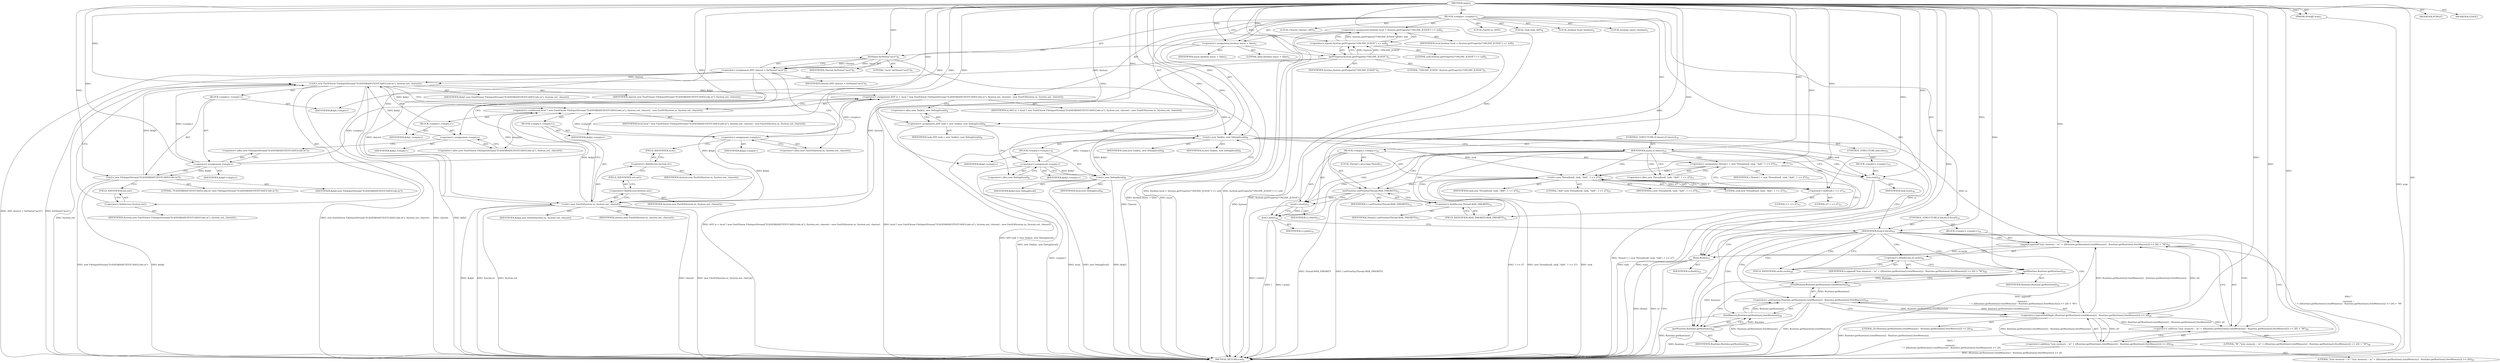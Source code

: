 digraph "main" {  
"21" [label = <(METHOD,main)<SUB>1</SUB>> ]
"22" [label = <(PARAM,String[] args)<SUB>1</SUB>> ]
"23" [label = <(BLOCK,&lt;empty&gt;,&lt;empty&gt;)<SUB>1</SUB>> ]
"24" [label = <(LOCAL,boolean local: boolean)<SUB>2</SUB>> ]
"25" [label = <(&lt;operator&gt;.assignment,boolean local = System.getProperty(&quot;ONLINE_JUDGE&quot;) == null)<SUB>2</SUB>> ]
"26" [label = <(IDENTIFIER,local,boolean local = System.getProperty(&quot;ONLINE_JUDGE&quot;) == null)<SUB>2</SUB>> ]
"27" [label = <(&lt;operator&gt;.equals,System.getProperty(&quot;ONLINE_JUDGE&quot;) == null)<SUB>2</SUB>> ]
"28" [label = <(getProperty,System.getProperty(&quot;ONLINE_JUDGE&quot;))<SUB>2</SUB>> ]
"29" [label = <(IDENTIFIER,System,System.getProperty(&quot;ONLINE_JUDGE&quot;))<SUB>2</SUB>> ]
"30" [label = <(LITERAL,&quot;ONLINE_JUDGE&quot;,System.getProperty(&quot;ONLINE_JUDGE&quot;))<SUB>2</SUB>> ]
"31" [label = <(LITERAL,null,System.getProperty(&quot;ONLINE_JUDGE&quot;) == null)<SUB>2</SUB>> ]
"32" [label = <(LOCAL,boolean async: boolean)<SUB>3</SUB>> ]
"33" [label = <(&lt;operator&gt;.assignment,boolean async = false)<SUB>3</SUB>> ]
"34" [label = <(IDENTIFIER,async,boolean async = false)<SUB>3</SUB>> ]
"35" [label = <(LITERAL,false,boolean async = false)<SUB>3</SUB>> ]
"36" [label = <(LOCAL,Charset charset: ANY)<SUB>5</SUB>> ]
"37" [label = <(&lt;operator&gt;.assignment,ANY charset = forName(&quot;ascii&quot;))<SUB>5</SUB>> ]
"38" [label = <(IDENTIFIER,charset,ANY charset = forName(&quot;ascii&quot;))<SUB>5</SUB>> ]
"39" [label = <(forName,forName(&quot;ascii&quot;))<SUB>5</SUB>> ]
"40" [label = <(IDENTIFIER,Charset,forName(&quot;ascii&quot;))<SUB>5</SUB>> ]
"41" [label = <(LITERAL,&quot;ascii&quot;,forName(&quot;ascii&quot;))<SUB>5</SUB>> ]
"42" [label = <(LOCAL,FastIO io: ANY)<SUB>7</SUB>> ]
"43" [label = <(&lt;operator&gt;.assignment,ANY io = local ? new FastIO(new FileInputStream(&quot;D:\\DATABASE\\TESTCASE\\Code.in&quot;), System.out, charset) : new FastIO(System.in, System.out, charset))<SUB>7</SUB>> ]
"44" [label = <(IDENTIFIER,io,ANY io = local ? new FastIO(new FileInputStream(&quot;D:\\DATABASE\\TESTCASE\\Code.in&quot;), System.out, charset) : new FastIO(System.in, System.out, charset))<SUB>7</SUB>> ]
"45" [label = <(&lt;operator&gt;.conditional,local ? new FastIO(new FileInputStream(&quot;D:\\DATABASE\\TESTCASE\\Code.in&quot;), System.out, charset) : new FastIO(System.in, System.out, charset))<SUB>7</SUB>> ]
"46" [label = <(IDENTIFIER,local,local ? new FastIO(new FileInputStream(&quot;D:\\DATABASE\\TESTCASE\\Code.in&quot;), System.out, charset) : new FastIO(System.in, System.out, charset))<SUB>7</SUB>> ]
"47" [label = <(BLOCK,&lt;empty&gt;,&lt;empty&gt;)<SUB>7</SUB>> ]
"48" [label = <(&lt;operator&gt;.assignment,&lt;empty&gt;)> ]
"49" [label = <(IDENTIFIER,$obj1,&lt;empty&gt;)> ]
"50" [label = <(&lt;operator&gt;.alloc,new FastIO(new FileInputStream(&quot;D:\\DATABASE\\TESTCASE\\Code.in&quot;), System.out, charset))<SUB>7</SUB>> ]
"51" [label = <(&lt;init&gt;,new FastIO(new FileInputStream(&quot;D:\\DATABASE\\TESTCASE\\Code.in&quot;), System.out, charset))<SUB>7</SUB>> ]
"52" [label = <(IDENTIFIER,$obj1,new FastIO(new FileInputStream(&quot;D:\\DATABASE\\TESTCASE\\Code.in&quot;), System.out, charset))> ]
"53" [label = <(BLOCK,&lt;empty&gt;,&lt;empty&gt;)<SUB>7</SUB>> ]
"54" [label = <(&lt;operator&gt;.assignment,&lt;empty&gt;)> ]
"55" [label = <(IDENTIFIER,$obj0,&lt;empty&gt;)> ]
"56" [label = <(&lt;operator&gt;.alloc,new FileInputStream(&quot;D:\\DATABASE\\TESTCASE\\Code.in&quot;))<SUB>7</SUB>> ]
"57" [label = <(&lt;init&gt;,new FileInputStream(&quot;D:\\DATABASE\\TESTCASE\\Code.in&quot;))<SUB>7</SUB>> ]
"58" [label = <(IDENTIFIER,$obj0,new FileInputStream(&quot;D:\\DATABASE\\TESTCASE\\Code.in&quot;))> ]
"59" [label = <(LITERAL,&quot;D:\\DATABASE\\TESTCASE\\Code.in&quot;,new FileInputStream(&quot;D:\\DATABASE\\TESTCASE\\Code.in&quot;))<SUB>7</SUB>> ]
"60" [label = <(IDENTIFIER,$obj0,&lt;empty&gt;)> ]
"61" [label = <(&lt;operator&gt;.fieldAccess,System.out)<SUB>7</SUB>> ]
"62" [label = <(IDENTIFIER,System,new FastIO(new FileInputStream(&quot;D:\\DATABASE\\TESTCASE\\Code.in&quot;), System.out, charset))<SUB>7</SUB>> ]
"63" [label = <(FIELD_IDENTIFIER,out,out)<SUB>7</SUB>> ]
"64" [label = <(IDENTIFIER,charset,new FastIO(new FileInputStream(&quot;D:\\DATABASE\\TESTCASE\\Code.in&quot;), System.out, charset))<SUB>7</SUB>> ]
"65" [label = <(IDENTIFIER,$obj1,&lt;empty&gt;)> ]
"66" [label = <(BLOCK,&lt;empty&gt;,&lt;empty&gt;)<SUB>7</SUB>> ]
"67" [label = <(&lt;operator&gt;.assignment,&lt;empty&gt;)> ]
"68" [label = <(IDENTIFIER,$obj2,&lt;empty&gt;)> ]
"69" [label = <(&lt;operator&gt;.alloc,new FastIO(System.in, System.out, charset))<SUB>7</SUB>> ]
"70" [label = <(&lt;init&gt;,new FastIO(System.in, System.out, charset))<SUB>7</SUB>> ]
"71" [label = <(IDENTIFIER,$obj2,new FastIO(System.in, System.out, charset))> ]
"72" [label = <(&lt;operator&gt;.fieldAccess,System.in)<SUB>7</SUB>> ]
"73" [label = <(IDENTIFIER,System,new FastIO(System.in, System.out, charset))<SUB>7</SUB>> ]
"74" [label = <(FIELD_IDENTIFIER,in,in)<SUB>7</SUB>> ]
"75" [label = <(&lt;operator&gt;.fieldAccess,System.out)<SUB>7</SUB>> ]
"76" [label = <(IDENTIFIER,System,new FastIO(System.in, System.out, charset))<SUB>7</SUB>> ]
"77" [label = <(FIELD_IDENTIFIER,out,out)<SUB>7</SUB>> ]
"78" [label = <(IDENTIFIER,charset,new FastIO(System.in, System.out, charset))<SUB>7</SUB>> ]
"79" [label = <(IDENTIFIER,$obj2,&lt;empty&gt;)> ]
"4" [label = <(LOCAL,Task task: ANY)<SUB>8</SUB>> ]
"80" [label = <(&lt;operator&gt;.assignment,ANY task = new Task(io, new Debug(local)))<SUB>8</SUB>> ]
"81" [label = <(IDENTIFIER,task,ANY task = new Task(io, new Debug(local)))<SUB>8</SUB>> ]
"82" [label = <(&lt;operator&gt;.alloc,new Task(io, new Debug(local)))<SUB>8</SUB>> ]
"83" [label = <(&lt;init&gt;,new Task(io, new Debug(local)))<SUB>8</SUB>> ]
"3" [label = <(IDENTIFIER,task,new Task(io, new Debug(local)))<SUB>8</SUB>> ]
"84" [label = <(IDENTIFIER,io,new Task(io, new Debug(local)))<SUB>8</SUB>> ]
"85" [label = <(BLOCK,&lt;empty&gt;,&lt;empty&gt;)<SUB>8</SUB>> ]
"86" [label = <(&lt;operator&gt;.assignment,&lt;empty&gt;)> ]
"87" [label = <(IDENTIFIER,$obj3,&lt;empty&gt;)> ]
"88" [label = <(&lt;operator&gt;.alloc,new Debug(local))<SUB>8</SUB>> ]
"89" [label = <(&lt;init&gt;,new Debug(local))<SUB>8</SUB>> ]
"90" [label = <(IDENTIFIER,$obj3,new Debug(local))> ]
"91" [label = <(IDENTIFIER,local,new Debug(local))<SUB>8</SUB>> ]
"92" [label = <(IDENTIFIER,$obj3,&lt;empty&gt;)> ]
"93" [label = <(CONTROL_STRUCTURE,if (async),if (async))<SUB>10</SUB>> ]
"94" [label = <(IDENTIFIER,async,if (async))<SUB>10</SUB>> ]
"95" [label = <(BLOCK,&lt;empty&gt;,&lt;empty&gt;)<SUB>10</SUB>> ]
"6" [label = <(LOCAL,Thread t: java.lang.Thread)<SUB>11</SUB>> ]
"96" [label = <(&lt;operator&gt;.assignment,Thread t = new Thread(null, task, &quot;dalt&quot;, 1 &lt;&lt; 27))<SUB>11</SUB>> ]
"97" [label = <(IDENTIFIER,t,Thread t = new Thread(null, task, &quot;dalt&quot;, 1 &lt;&lt; 27))<SUB>11</SUB>> ]
"98" [label = <(&lt;operator&gt;.alloc,new Thread(null, task, &quot;dalt&quot;, 1 &lt;&lt; 27))<SUB>11</SUB>> ]
"99" [label = <(&lt;init&gt;,new Thread(null, task, &quot;dalt&quot;, 1 &lt;&lt; 27))<SUB>11</SUB>> ]
"5" [label = <(IDENTIFIER,t,new Thread(null, task, &quot;dalt&quot;, 1 &lt;&lt; 27))<SUB>11</SUB>> ]
"100" [label = <(LITERAL,null,new Thread(null, task, &quot;dalt&quot;, 1 &lt;&lt; 27))<SUB>11</SUB>> ]
"101" [label = <(IDENTIFIER,task,new Thread(null, task, &quot;dalt&quot;, 1 &lt;&lt; 27))<SUB>11</SUB>> ]
"102" [label = <(LITERAL,&quot;dalt&quot;,new Thread(null, task, &quot;dalt&quot;, 1 &lt;&lt; 27))<SUB>11</SUB>> ]
"103" [label = <(&lt;operator&gt;.shiftLeft,1 &lt;&lt; 27)<SUB>11</SUB>> ]
"104" [label = <(LITERAL,1,1 &lt;&lt; 27)<SUB>11</SUB>> ]
"105" [label = <(LITERAL,27,1 &lt;&lt; 27)<SUB>11</SUB>> ]
"106" [label = <(setPriority,t.setPriority(Thread.MAX_PRIORITY))<SUB>12</SUB>> ]
"107" [label = <(IDENTIFIER,t,t.setPriority(Thread.MAX_PRIORITY))<SUB>12</SUB>> ]
"108" [label = <(&lt;operator&gt;.fieldAccess,Thread.MAX_PRIORITY)<SUB>12</SUB>> ]
"109" [label = <(IDENTIFIER,Thread,t.setPriority(Thread.MAX_PRIORITY))<SUB>12</SUB>> ]
"110" [label = <(FIELD_IDENTIFIER,MAX_PRIORITY,MAX_PRIORITY)<SUB>12</SUB>> ]
"111" [label = <(start,t.start())<SUB>13</SUB>> ]
"112" [label = <(IDENTIFIER,t,t.start())<SUB>13</SUB>> ]
"113" [label = <(join,t.join())<SUB>14</SUB>> ]
"114" [label = <(IDENTIFIER,t,t.join())<SUB>14</SUB>> ]
"115" [label = <(CONTROL_STRUCTURE,else,else)<SUB>15</SUB>> ]
"116" [label = <(BLOCK,&lt;empty&gt;,&lt;empty&gt;)<SUB>15</SUB>> ]
"117" [label = <(run,run())<SUB>16</SUB>> ]
"118" [label = <(IDENTIFIER,task,run())<SUB>16</SUB>> ]
"119" [label = <(CONTROL_STRUCTURE,if (local),if (local))<SUB>19</SUB>> ]
"120" [label = <(IDENTIFIER,local,if (local))<SUB>19</SUB>> ]
"121" [label = <(BLOCK,&lt;empty&gt;,&lt;empty&gt;)<SUB>19</SUB>> ]
"122" [label = <(append,append(&quot;\n\n--memory -- \n&quot; + ((Runtime.getRuntime().totalMemory() - Runtime.getRuntime().freeMemory()) &gt;&gt; 20) + &quot;M&quot;))<SUB>20</SUB>> ]
"123" [label = <(&lt;operator&gt;.fieldAccess,io.cache)<SUB>20</SUB>> ]
"124" [label = <(IDENTIFIER,io,append(&quot;\n\n--memory -- \n&quot; + ((Runtime.getRuntime().totalMemory() - Runtime.getRuntime().freeMemory()) &gt;&gt; 20) + &quot;M&quot;))<SUB>20</SUB>> ]
"125" [label = <(FIELD_IDENTIFIER,cache,cache)<SUB>20</SUB>> ]
"126" [label = <(&lt;operator&gt;.addition,&quot;\n\n--memory -- \n&quot; + ((Runtime.getRuntime().totalMemory() - Runtime.getRuntime().freeMemory()) &gt;&gt; 20) + &quot;M&quot;)<SUB>20</SUB>> ]
"127" [label = <(&lt;operator&gt;.addition,&quot;\n\n--memory -- \n&quot; + ((Runtime.getRuntime().totalMemory() - Runtime.getRuntime().freeMemory()) &gt;&gt; 20))<SUB>20</SUB>> ]
"128" [label = <(LITERAL,&quot;\n\n--memory -- \n&quot;,&quot;\n\n--memory -- \n&quot; + ((Runtime.getRuntime().totalMemory() - Runtime.getRuntime().freeMemory()) &gt;&gt; 20))<SUB>20</SUB>> ]
"129" [label = <(&lt;operator&gt;.logicalShiftRight,(Runtime.getRuntime().totalMemory() - Runtime.getRuntime().freeMemory()) &gt;&gt; 20)<SUB>20</SUB>> ]
"130" [label = <(&lt;operator&gt;.subtraction,Runtime.getRuntime().totalMemory() - Runtime.getRuntime().freeMemory())<SUB>20</SUB>> ]
"131" [label = <(totalMemory,Runtime.getRuntime().totalMemory())<SUB>20</SUB>> ]
"132" [label = <(getRuntime,Runtime.getRuntime())<SUB>20</SUB>> ]
"133" [label = <(IDENTIFIER,Runtime,Runtime.getRuntime())<SUB>20</SUB>> ]
"134" [label = <(freeMemory,Runtime.getRuntime().freeMemory())<SUB>20</SUB>> ]
"135" [label = <(getRuntime,Runtime.getRuntime())<SUB>20</SUB>> ]
"136" [label = <(IDENTIFIER,Runtime,Runtime.getRuntime())<SUB>20</SUB>> ]
"137" [label = <(LITERAL,20,(Runtime.getRuntime().totalMemory() - Runtime.getRuntime().freeMemory()) &gt;&gt; 20)<SUB>20</SUB>> ]
"138" [label = <(LITERAL,&quot;M&quot;,&quot;\n\n--memory -- \n&quot; + ((Runtime.getRuntime().totalMemory() - Runtime.getRuntime().freeMemory()) &gt;&gt; 20) + &quot;M&quot;)<SUB>20</SUB>> ]
"139" [label = <(flush,flush())<SUB>23</SUB>> ]
"140" [label = <(IDENTIFIER,io,flush())<SUB>23</SUB>> ]
"141" [label = <(MODIFIER,PUBLIC)> ]
"142" [label = <(MODIFIER,STATIC)> ]
"143" [label = <(METHOD_RETURN,void)<SUB>1</SUB>> ]
  "21" -> "22"  [ label = "AST: "] 
  "21" -> "23"  [ label = "AST: "] 
  "21" -> "141"  [ label = "AST: "] 
  "21" -> "142"  [ label = "AST: "] 
  "21" -> "143"  [ label = "AST: "] 
  "23" -> "24"  [ label = "AST: "] 
  "23" -> "25"  [ label = "AST: "] 
  "23" -> "32"  [ label = "AST: "] 
  "23" -> "33"  [ label = "AST: "] 
  "23" -> "36"  [ label = "AST: "] 
  "23" -> "37"  [ label = "AST: "] 
  "23" -> "42"  [ label = "AST: "] 
  "23" -> "43"  [ label = "AST: "] 
  "23" -> "4"  [ label = "AST: "] 
  "23" -> "80"  [ label = "AST: "] 
  "23" -> "83"  [ label = "AST: "] 
  "23" -> "93"  [ label = "AST: "] 
  "23" -> "119"  [ label = "AST: "] 
  "23" -> "139"  [ label = "AST: "] 
  "25" -> "26"  [ label = "AST: "] 
  "25" -> "27"  [ label = "AST: "] 
  "27" -> "28"  [ label = "AST: "] 
  "27" -> "31"  [ label = "AST: "] 
  "28" -> "29"  [ label = "AST: "] 
  "28" -> "30"  [ label = "AST: "] 
  "33" -> "34"  [ label = "AST: "] 
  "33" -> "35"  [ label = "AST: "] 
  "37" -> "38"  [ label = "AST: "] 
  "37" -> "39"  [ label = "AST: "] 
  "39" -> "40"  [ label = "AST: "] 
  "39" -> "41"  [ label = "AST: "] 
  "43" -> "44"  [ label = "AST: "] 
  "43" -> "45"  [ label = "AST: "] 
  "45" -> "46"  [ label = "AST: "] 
  "45" -> "47"  [ label = "AST: "] 
  "45" -> "66"  [ label = "AST: "] 
  "47" -> "48"  [ label = "AST: "] 
  "47" -> "51"  [ label = "AST: "] 
  "47" -> "65"  [ label = "AST: "] 
  "48" -> "49"  [ label = "AST: "] 
  "48" -> "50"  [ label = "AST: "] 
  "51" -> "52"  [ label = "AST: "] 
  "51" -> "53"  [ label = "AST: "] 
  "51" -> "61"  [ label = "AST: "] 
  "51" -> "64"  [ label = "AST: "] 
  "53" -> "54"  [ label = "AST: "] 
  "53" -> "57"  [ label = "AST: "] 
  "53" -> "60"  [ label = "AST: "] 
  "54" -> "55"  [ label = "AST: "] 
  "54" -> "56"  [ label = "AST: "] 
  "57" -> "58"  [ label = "AST: "] 
  "57" -> "59"  [ label = "AST: "] 
  "61" -> "62"  [ label = "AST: "] 
  "61" -> "63"  [ label = "AST: "] 
  "66" -> "67"  [ label = "AST: "] 
  "66" -> "70"  [ label = "AST: "] 
  "66" -> "79"  [ label = "AST: "] 
  "67" -> "68"  [ label = "AST: "] 
  "67" -> "69"  [ label = "AST: "] 
  "70" -> "71"  [ label = "AST: "] 
  "70" -> "72"  [ label = "AST: "] 
  "70" -> "75"  [ label = "AST: "] 
  "70" -> "78"  [ label = "AST: "] 
  "72" -> "73"  [ label = "AST: "] 
  "72" -> "74"  [ label = "AST: "] 
  "75" -> "76"  [ label = "AST: "] 
  "75" -> "77"  [ label = "AST: "] 
  "80" -> "81"  [ label = "AST: "] 
  "80" -> "82"  [ label = "AST: "] 
  "83" -> "3"  [ label = "AST: "] 
  "83" -> "84"  [ label = "AST: "] 
  "83" -> "85"  [ label = "AST: "] 
  "85" -> "86"  [ label = "AST: "] 
  "85" -> "89"  [ label = "AST: "] 
  "85" -> "92"  [ label = "AST: "] 
  "86" -> "87"  [ label = "AST: "] 
  "86" -> "88"  [ label = "AST: "] 
  "89" -> "90"  [ label = "AST: "] 
  "89" -> "91"  [ label = "AST: "] 
  "93" -> "94"  [ label = "AST: "] 
  "93" -> "95"  [ label = "AST: "] 
  "93" -> "115"  [ label = "AST: "] 
  "95" -> "6"  [ label = "AST: "] 
  "95" -> "96"  [ label = "AST: "] 
  "95" -> "99"  [ label = "AST: "] 
  "95" -> "106"  [ label = "AST: "] 
  "95" -> "111"  [ label = "AST: "] 
  "95" -> "113"  [ label = "AST: "] 
  "96" -> "97"  [ label = "AST: "] 
  "96" -> "98"  [ label = "AST: "] 
  "99" -> "5"  [ label = "AST: "] 
  "99" -> "100"  [ label = "AST: "] 
  "99" -> "101"  [ label = "AST: "] 
  "99" -> "102"  [ label = "AST: "] 
  "99" -> "103"  [ label = "AST: "] 
  "103" -> "104"  [ label = "AST: "] 
  "103" -> "105"  [ label = "AST: "] 
  "106" -> "107"  [ label = "AST: "] 
  "106" -> "108"  [ label = "AST: "] 
  "108" -> "109"  [ label = "AST: "] 
  "108" -> "110"  [ label = "AST: "] 
  "111" -> "112"  [ label = "AST: "] 
  "113" -> "114"  [ label = "AST: "] 
  "115" -> "116"  [ label = "AST: "] 
  "116" -> "117"  [ label = "AST: "] 
  "117" -> "118"  [ label = "AST: "] 
  "119" -> "120"  [ label = "AST: "] 
  "119" -> "121"  [ label = "AST: "] 
  "121" -> "122"  [ label = "AST: "] 
  "122" -> "123"  [ label = "AST: "] 
  "122" -> "126"  [ label = "AST: "] 
  "123" -> "124"  [ label = "AST: "] 
  "123" -> "125"  [ label = "AST: "] 
  "126" -> "127"  [ label = "AST: "] 
  "126" -> "138"  [ label = "AST: "] 
  "127" -> "128"  [ label = "AST: "] 
  "127" -> "129"  [ label = "AST: "] 
  "129" -> "130"  [ label = "AST: "] 
  "129" -> "137"  [ label = "AST: "] 
  "130" -> "131"  [ label = "AST: "] 
  "130" -> "134"  [ label = "AST: "] 
  "131" -> "132"  [ label = "AST: "] 
  "132" -> "133"  [ label = "AST: "] 
  "134" -> "135"  [ label = "AST: "] 
  "135" -> "136"  [ label = "AST: "] 
  "139" -> "140"  [ label = "AST: "] 
  "25" -> "33"  [ label = "CFG: "] 
  "33" -> "39"  [ label = "CFG: "] 
  "37" -> "50"  [ label = "CFG: "] 
  "37" -> "69"  [ label = "CFG: "] 
  "43" -> "82"  [ label = "CFG: "] 
  "80" -> "88"  [ label = "CFG: "] 
  "83" -> "94"  [ label = "CFG: "] 
  "139" -> "143"  [ label = "CFG: "] 
  "27" -> "25"  [ label = "CFG: "] 
  "39" -> "37"  [ label = "CFG: "] 
  "45" -> "43"  [ label = "CFG: "] 
  "82" -> "80"  [ label = "CFG: "] 
  "94" -> "98"  [ label = "CFG: "] 
  "94" -> "117"  [ label = "CFG: "] 
  "120" -> "125"  [ label = "CFG: "] 
  "120" -> "139"  [ label = "CFG: "] 
  "28" -> "27"  [ label = "CFG: "] 
  "86" -> "89"  [ label = "CFG: "] 
  "89" -> "83"  [ label = "CFG: "] 
  "96" -> "103"  [ label = "CFG: "] 
  "99" -> "110"  [ label = "CFG: "] 
  "106" -> "111"  [ label = "CFG: "] 
  "111" -> "113"  [ label = "CFG: "] 
  "113" -> "120"  [ label = "CFG: "] 
  "122" -> "139"  [ label = "CFG: "] 
  "48" -> "56"  [ label = "CFG: "] 
  "51" -> "45"  [ label = "CFG: "] 
  "67" -> "74"  [ label = "CFG: "] 
  "70" -> "45"  [ label = "CFG: "] 
  "88" -> "86"  [ label = "CFG: "] 
  "98" -> "96"  [ label = "CFG: "] 
  "103" -> "99"  [ label = "CFG: "] 
  "108" -> "106"  [ label = "CFG: "] 
  "117" -> "120"  [ label = "CFG: "] 
  "123" -> "132"  [ label = "CFG: "] 
  "126" -> "122"  [ label = "CFG: "] 
  "50" -> "48"  [ label = "CFG: "] 
  "61" -> "51"  [ label = "CFG: "] 
  "69" -> "67"  [ label = "CFG: "] 
  "72" -> "77"  [ label = "CFG: "] 
  "75" -> "70"  [ label = "CFG: "] 
  "110" -> "108"  [ label = "CFG: "] 
  "125" -> "123"  [ label = "CFG: "] 
  "127" -> "126"  [ label = "CFG: "] 
  "54" -> "57"  [ label = "CFG: "] 
  "57" -> "63"  [ label = "CFG: "] 
  "63" -> "61"  [ label = "CFG: "] 
  "74" -> "72"  [ label = "CFG: "] 
  "77" -> "75"  [ label = "CFG: "] 
  "129" -> "127"  [ label = "CFG: "] 
  "56" -> "54"  [ label = "CFG: "] 
  "130" -> "129"  [ label = "CFG: "] 
  "131" -> "135"  [ label = "CFG: "] 
  "134" -> "130"  [ label = "CFG: "] 
  "132" -> "131"  [ label = "CFG: "] 
  "135" -> "134"  [ label = "CFG: "] 
  "21" -> "28"  [ label = "CFG: "] 
  "22" -> "143"  [ label = "DDG: args"] 
  "28" -> "143"  [ label = "DDG: System"] 
  "27" -> "143"  [ label = "DDG: System.getProperty(&quot;ONLINE_JUDGE&quot;)"] 
  "25" -> "143"  [ label = "DDG: System.getProperty(&quot;ONLINE_JUDGE&quot;) == null"] 
  "25" -> "143"  [ label = "DDG: boolean local = System.getProperty(&quot;ONLINE_JUDGE&quot;) == null"] 
  "33" -> "143"  [ label = "DDG: async"] 
  "33" -> "143"  [ label = "DDG: boolean async = false"] 
  "37" -> "143"  [ label = "DDG: forName(&quot;ascii&quot;)"] 
  "37" -> "143"  [ label = "DDG: ANY charset = forName(&quot;ascii&quot;)"] 
  "70" -> "143"  [ label = "DDG: $obj2"] 
  "70" -> "143"  [ label = "DDG: System.in"] 
  "70" -> "143"  [ label = "DDG: System.out"] 
  "70" -> "143"  [ label = "DDG: charset"] 
  "70" -> "143"  [ label = "DDG: new FastIO(System.in, System.out, charset)"] 
  "51" -> "143"  [ label = "DDG: $obj1"] 
  "57" -> "143"  [ label = "DDG: $obj0"] 
  "57" -> "143"  [ label = "DDG: new FileInputStream(&quot;D:\\DATABASE\\TESTCASE\\Code.in&quot;)"] 
  "51" -> "143"  [ label = "DDG: System.out"] 
  "51" -> "143"  [ label = "DDG: charset"] 
  "51" -> "143"  [ label = "DDG: new FastIO(new FileInputStream(&quot;D:\\DATABASE\\TESTCASE\\Code.in&quot;), System.out, charset)"] 
  "43" -> "143"  [ label = "DDG: local ? new FastIO(new FileInputStream(&quot;D:\\DATABASE\\TESTCASE\\Code.in&quot;), System.out, charset) : new FastIO(System.in, System.out, charset)"] 
  "43" -> "143"  [ label = "DDG: ANY io = local ? new FastIO(new FileInputStream(&quot;D:\\DATABASE\\TESTCASE\\Code.in&quot;), System.out, charset) : new FastIO(System.in, System.out, charset)"] 
  "80" -> "143"  [ label = "DDG: ANY task = new Task(io, new Debug(local))"] 
  "86" -> "143"  [ label = "DDG: &lt;empty&gt;"] 
  "89" -> "143"  [ label = "DDG: $obj3"] 
  "89" -> "143"  [ label = "DDG: local"] 
  "89" -> "143"  [ label = "DDG: new Debug(local)"] 
  "83" -> "143"  [ label = "DDG: new Task(io, new Debug(local))"] 
  "117" -> "143"  [ label = "DDG: task"] 
  "117" -> "143"  [ label = "DDG: run()"] 
  "96" -> "143"  [ label = "DDG: Thread t = new Thread(null, task, &quot;dalt&quot;, 1 &lt;&lt; 27)"] 
  "99" -> "143"  [ label = "DDG: task"] 
  "99" -> "143"  [ label = "DDG: 1 &lt;&lt; 27"] 
  "99" -> "143"  [ label = "DDG: new Thread(null, task, &quot;dalt&quot;, 1 &lt;&lt; 27)"] 
  "106" -> "143"  [ label = "DDG: Thread.MAX_PRIORITY"] 
  "106" -> "143"  [ label = "DDG: t.setPriority(Thread.MAX_PRIORITY)"] 
  "111" -> "143"  [ label = "DDG: t.start()"] 
  "113" -> "143"  [ label = "DDG: t"] 
  "113" -> "143"  [ label = "DDG: t.join()"] 
  "130" -> "143"  [ label = "DDG: Runtime.getRuntime().totalMemory()"] 
  "135" -> "143"  [ label = "DDG: Runtime"] 
  "134" -> "143"  [ label = "DDG: Runtime.getRuntime()"] 
  "130" -> "143"  [ label = "DDG: Runtime.getRuntime().freeMemory()"] 
  "129" -> "143"  [ label = "DDG: Runtime.getRuntime().totalMemory() - Runtime.getRuntime().freeMemory()"] 
  "127" -> "143"  [ label = "DDG: (Runtime.getRuntime().totalMemory() - Runtime.getRuntime().freeMemory()) &gt;&gt; 20"] 
  "126" -> "143"  [ label = "DDG: &quot;\n\n--memory -- \n&quot; + ((Runtime.getRuntime().totalMemory() - Runtime.getRuntime().freeMemory()) &gt;&gt; 20)"] 
  "122" -> "143"  [ label = "DDG: &quot;\n\n--memory -- \n&quot; + ((Runtime.getRuntime().totalMemory() - Runtime.getRuntime().freeMemory()) &gt;&gt; 20) + &quot;M&quot;"] 
  "122" -> "143"  [ label = "DDG: append(&quot;\n\n--memory -- \n&quot; + ((Runtime.getRuntime().totalMemory() - Runtime.getRuntime().freeMemory()) &gt;&gt; 20) + &quot;M&quot;)"] 
  "139" -> "143"  [ label = "DDG: io"] 
  "139" -> "143"  [ label = "DDG: flush()"] 
  "39" -> "143"  [ label = "DDG: Charset"] 
  "21" -> "22"  [ label = "DDG: "] 
  "27" -> "25"  [ label = "DDG: System.getProperty(&quot;ONLINE_JUDGE&quot;)"] 
  "27" -> "25"  [ label = "DDG: null"] 
  "21" -> "33"  [ label = "DDG: "] 
  "39" -> "37"  [ label = "DDG: Charset"] 
  "39" -> "37"  [ label = "DDG: &quot;ascii&quot;"] 
  "67" -> "43"  [ label = "DDG: &lt;empty&gt;"] 
  "54" -> "43"  [ label = "DDG: &lt;empty&gt;"] 
  "51" -> "43"  [ label = "DDG: $obj1"] 
  "70" -> "43"  [ label = "DDG: $obj2"] 
  "21" -> "80"  [ label = "DDG: "] 
  "80" -> "83"  [ label = "DDG: task"] 
  "21" -> "83"  [ label = "DDG: "] 
  "43" -> "83"  [ label = "DDG: io"] 
  "86" -> "83"  [ label = "DDG: &lt;empty&gt;"] 
  "89" -> "83"  [ label = "DDG: $obj3"] 
  "21" -> "94"  [ label = "DDG: "] 
  "21" -> "120"  [ label = "DDG: "] 
  "83" -> "139"  [ label = "DDG: io"] 
  "122" -> "139"  [ label = "DDG: io.cache"] 
  "21" -> "139"  [ label = "DDG: "] 
  "28" -> "27"  [ label = "DDG: System"] 
  "28" -> "27"  [ label = "DDG: &quot;ONLINE_JUDGE&quot;"] 
  "21" -> "27"  [ label = "DDG: "] 
  "21" -> "39"  [ label = "DDG: "] 
  "67" -> "45"  [ label = "DDG: &lt;empty&gt;"] 
  "54" -> "45"  [ label = "DDG: &lt;empty&gt;"] 
  "51" -> "45"  [ label = "DDG: $obj1"] 
  "70" -> "45"  [ label = "DDG: $obj2"] 
  "21" -> "86"  [ label = "DDG: "] 
  "21" -> "92"  [ label = "DDG: "] 
  "21" -> "96"  [ label = "DDG: "] 
  "21" -> "28"  [ label = "DDG: "] 
  "21" -> "48"  [ label = "DDG: "] 
  "21" -> "65"  [ label = "DDG: "] 
  "21" -> "67"  [ label = "DDG: "] 
  "21" -> "79"  [ label = "DDG: "] 
  "86" -> "89"  [ label = "DDG: $obj3"] 
  "21" -> "89"  [ label = "DDG: "] 
  "96" -> "99"  [ label = "DDG: t"] 
  "21" -> "99"  [ label = "DDG: "] 
  "83" -> "99"  [ label = "DDG: task"] 
  "103" -> "99"  [ label = "DDG: 1"] 
  "103" -> "99"  [ label = "DDG: 27"] 
  "99" -> "106"  [ label = "DDG: t"] 
  "21" -> "106"  [ label = "DDG: "] 
  "106" -> "111"  [ label = "DDG: t"] 
  "21" -> "111"  [ label = "DDG: "] 
  "111" -> "113"  [ label = "DDG: t"] 
  "21" -> "113"  [ label = "DDG: "] 
  "83" -> "122"  [ label = "DDG: io"] 
  "21" -> "122"  [ label = "DDG: "] 
  "129" -> "122"  [ label = "DDG: Runtime.getRuntime().totalMemory() - Runtime.getRuntime().freeMemory()"] 
  "129" -> "122"  [ label = "DDG: 20"] 
  "48" -> "51"  [ label = "DDG: $obj1"] 
  "21" -> "51"  [ label = "DDG: "] 
  "54" -> "51"  [ label = "DDG: &lt;empty&gt;"] 
  "57" -> "51"  [ label = "DDG: $obj0"] 
  "28" -> "51"  [ label = "DDG: System"] 
  "37" -> "51"  [ label = "DDG: charset"] 
  "67" -> "70"  [ label = "DDG: $obj2"] 
  "21" -> "70"  [ label = "DDG: "] 
  "28" -> "70"  [ label = "DDG: System"] 
  "37" -> "70"  [ label = "DDG: charset"] 
  "21" -> "103"  [ label = "DDG: "] 
  "83" -> "117"  [ label = "DDG: task"] 
  "21" -> "117"  [ label = "DDG: "] 
  "21" -> "126"  [ label = "DDG: "] 
  "129" -> "126"  [ label = "DDG: Runtime.getRuntime().totalMemory() - Runtime.getRuntime().freeMemory()"] 
  "129" -> "126"  [ label = "DDG: 20"] 
  "21" -> "54"  [ label = "DDG: "] 
  "21" -> "60"  [ label = "DDG: "] 
  "21" -> "127"  [ label = "DDG: "] 
  "129" -> "127"  [ label = "DDG: Runtime.getRuntime().totalMemory() - Runtime.getRuntime().freeMemory()"] 
  "129" -> "127"  [ label = "DDG: 20"] 
  "54" -> "57"  [ label = "DDG: $obj0"] 
  "21" -> "57"  [ label = "DDG: "] 
  "130" -> "129"  [ label = "DDG: Runtime.getRuntime().totalMemory()"] 
  "130" -> "129"  [ label = "DDG: Runtime.getRuntime().freeMemory()"] 
  "21" -> "129"  [ label = "DDG: "] 
  "131" -> "130"  [ label = "DDG: Runtime.getRuntime()"] 
  "134" -> "130"  [ label = "DDG: Runtime.getRuntime()"] 
  "132" -> "131"  [ label = "DDG: Runtime"] 
  "135" -> "134"  [ label = "DDG: Runtime"] 
  "21" -> "132"  [ label = "DDG: "] 
  "132" -> "135"  [ label = "DDG: Runtime"] 
  "21" -> "135"  [ label = "DDG: "] 
  "94" -> "96"  [ label = "CDG: "] 
  "94" -> "98"  [ label = "CDG: "] 
  "94" -> "113"  [ label = "CDG: "] 
  "94" -> "99"  [ label = "CDG: "] 
  "94" -> "103"  [ label = "CDG: "] 
  "94" -> "106"  [ label = "CDG: "] 
  "94" -> "110"  [ label = "CDG: "] 
  "94" -> "117"  [ label = "CDG: "] 
  "94" -> "108"  [ label = "CDG: "] 
  "94" -> "111"  [ label = "CDG: "] 
  "120" -> "122"  [ label = "CDG: "] 
  "120" -> "131"  [ label = "CDG: "] 
  "120" -> "132"  [ label = "CDG: "] 
  "120" -> "123"  [ label = "CDG: "] 
  "120" -> "129"  [ label = "CDG: "] 
  "120" -> "134"  [ label = "CDG: "] 
  "120" -> "126"  [ label = "CDG: "] 
  "120" -> "130"  [ label = "CDG: "] 
  "120" -> "135"  [ label = "CDG: "] 
  "120" -> "127"  [ label = "CDG: "] 
  "120" -> "125"  [ label = "CDG: "] 
}
